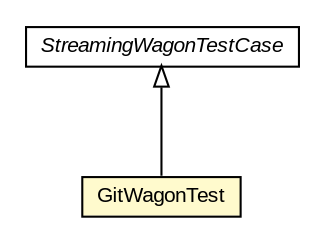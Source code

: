 #!/usr/local/bin/dot
#
# Class diagram 
# Generated by UMLGraph version R5_6-24-gf6e263 (http://www.umlgraph.org/)
#

digraph G {
	edge [fontname="arial",fontsize=10,labelfontname="arial",labelfontsize=10];
	node [fontname="arial",fontsize=10,shape=plaintext];
	nodesep=0.25;
	ranksep=0.5;
	// net.trajano.wagon.git.test.GitWagonTest
	c35 [label=<<table title="net.trajano.wagon.git.test.GitWagonTest" border="0" cellborder="1" cellspacing="0" cellpadding="2" port="p" bgcolor="lemonChiffon" href="./GitWagonTest.html">
		<tr><td><table border="0" cellspacing="0" cellpadding="1">
<tr><td align="center" balign="center"> GitWagonTest </td></tr>
		</table></td></tr>
		</table>>, URL="./GitWagonTest.html", fontname="arial", fontcolor="black", fontsize=10.0];
	//net.trajano.wagon.git.test.GitWagonTest extends org.apache.maven.wagon.StreamingWagonTestCase
	c39:p -> c35:p [dir=back,arrowtail=empty];
	// org.apache.maven.wagon.StreamingWagonTestCase
	c39 [label=<<table title="org.apache.maven.wagon.StreamingWagonTestCase" border="0" cellborder="1" cellspacing="0" cellpadding="2" port="p" href="http://java.sun.com/j2se/1.4.2/docs/api/org/apache/maven/wagon/StreamingWagonTestCase.html">
		<tr><td><table border="0" cellspacing="0" cellpadding="1">
<tr><td align="center" balign="center"><font face="arial italic"> StreamingWagonTestCase </font></td></tr>
		</table></td></tr>
		</table>>, URL="http://java.sun.com/j2se/1.4.2/docs/api/org/apache/maven/wagon/StreamingWagonTestCase.html", fontname="arial", fontcolor="black", fontsize=10.0];
}

